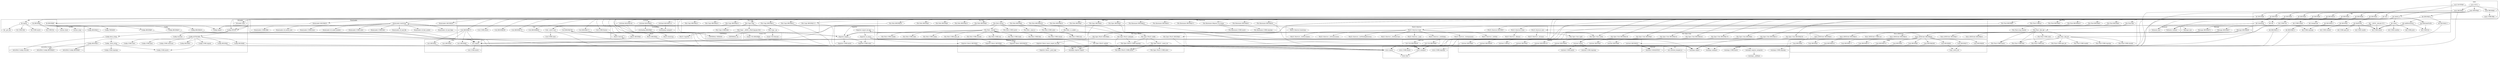 digraph {
graph [overlap=false]
subgraph cluster_XSLoader {
	label="XSLoader";
	"XSLoader::load";
}
subgraph cluster_File_Spec_Win32 {
	label="File::Spec::Win32";
	"File::Spec::Win32::_canon_cat";
	"File::Spec::Win32::splitdir";
	"File::Spec::Win32::splitpath";
	"File::Spec::Win32::CORE:subst";
	"File::Spec::Win32::CORE:match";
	"File::Spec::Win32::CORE:regcomp";
	"File::Spec::Win32::BEGIN@3";
	"File::Spec::Win32::catfile";
	"File::Spec::Win32::BEGIN@5";
}
subgraph cluster_Scalar_Util {
	label="Scalar::Util";
	"Scalar::Util::BEGIN@9";
	"Scalar::Util::blessed";
}
subgraph cluster_Exporter {
	label="Exporter";
	"Exporter::as_heavy";
	"Exporter::CORE:match";
	"Exporter::import";
	"Exporter::CORE:subst";
	"Exporter::export_ok_tags";
}
subgraph cluster_overload {
	label="overload";
	"overload::BEGIN@114";
	"overload::BEGIN@144";
	"overload::BEGIN@83";
}
subgraph cluster_File_Path {
	label="File::Path";
	"File::Path::_rmtree";
	"File::Path::BEGIN@4";
	"File::Path::CORE:match";
	"File::Path::rmtree";
	"File::Path::BEGIN@19";
	"File::Path::CORE:ftdir";
	"File::Path::CORE:chmod";
	"File::Path::BEGIN@329";
	"File::Path::_slash_lc";
	"File::Path::BEGIN@10";
	"File::Path::BEGIN@8";
	"File::Path::BEGIN@3";
	"File::Path::CORE:subst";
	"File::Path::BEGIN@6";
	"File::Path::CORE:readdir";
	"File::Path::CORE:chdir";
	"File::Path::CORE:unlink";
	"File::Path::BEGIN@7";
	"File::Path::CORE:open_dir";
	"File::Path::CORE:closedir";
	"File::Path::CORE:stat";
	"File::Path::CORE:rmdir";
	"File::Path::_is_subdir";
	"File::Path::BEGIN@18";
	"File::Path::CORE:lstat";
}
subgraph cluster_Term_ANSIColor {
	label="Term::ANSIColor";
	"Term::ANSIColor::BEGIN@26";
	"Term::ANSIColor::BEGIN@42";
	"Term::ANSIColor::BEGIN@23";
	"Term::ANSIColor::CORE:sort";
	"Term::ANSIColor::BEGIN@24";
	"Term::ANSIColor::BEGIN@22";
	"Term::ANSIColor::BEGIN@27";
}
subgraph cluster_File_Find {
	label="File::Find";
	"File::Find::BEGIN@4";
	"File::Find::CORE:regcomp";
	"File::Find::wrap_wanted";
	"File::Find::BEGIN@5";
	"File::Find::BEGIN@2";
	"File::Find::CORE:qr";
	"File::Find::BEGIN@3";
	"File::Find::CORE:lstat";
	"File::Find::CORE:subst";
	"File::Find::CORE:match";
	"File::Find::CORE:closedir";
	"File::Find::find";
	"File::Find::CORE:ftdir";
	"File::Find::CORE:open_dir";
	"File::Find::_find_opt";
	"File::Find::_find_dir";
	"File::Find::CORE:readdir";
	"File::Find::BEGIN@357";
}
subgraph cluster_File_Copy {
	label="File::Copy";
	"File::Copy::BEGIN@12";
	"File::Copy::BEGIN@11";
	"File::Copy::CORE:ftdir";
	"File::Copy::BEGIN@12.1";
	"File::Copy::__ANON__[File/Copy.pm:324]";
	"File::Copy::BEGIN@14";
	"File::Copy::_eq";
	"File::Copy::copy";
	"File::Copy::BEGIN@10";
	"File::Copy::BEGIN@13";
}
subgraph cluster_UNIVERSAL {
	label="UNIVERSAL";
	"UNIVERSAL::isa";
	"UNIVERSAL::VERSION";
}
subgraph cluster_Cwd {
	label="Cwd";
	"Cwd::BEGIN@209";
	"Cwd::BEGIN@170";
	"Cwd::BEGIN@843";
	"Cwd::BEGIN@171";
	"Cwd::_win32_cwd";
	"Cwd::CORE:fteexec";
	"Cwd::CORE:subst";
	"Cwd::BEGIN@172";
	"Cwd::CORE:match";
	"Cwd::BEGIN@783";
}
subgraph cluster_constant {
	label="constant";
	"constant::CORE:match";
	"constant::BEGIN@3";
	"constant::BEGIN@6";
	"constant::BEGIN@2";
	"constant::import";
	"constant::BEGIN@4";
	"constant::BEGIN@24";
	"constant::BEGIN@126";
	"constant::CORE:qr";
	"constant::CORE:regcomp";
	"constant::BEGIN@39";
	"constant::BEGIN@64";
}
subgraph cluster_version {
	label="version";
	"version::(cmp";
	"version::(bool";
}
subgraph cluster_Internals {
	label="Internals";
	"Internals::SvREADONLY";
}
subgraph cluster_File_Spec_Unix {
	label="File::Spec::Unix";
	"File::Spec::Unix::BEGIN@179";
	"File::Spec::Unix::BEGIN@4";
	"File::Spec::Unix::BEGIN@220";
	"File::Spec::Unix::BEGIN@127";
	"File::Spec::Unix::curdir";
	"File::Spec::Unix::BEGIN@136";
	"File::Spec::Unix::BEGIN@3";
	"File::Spec::Unix::BEGIN@145";
	"File::Spec::Unix::updir";
	"File::Spec::Unix::BEGIN@242";
}
subgraph cluster_Message {
	label="Message";
	"Message::BEGIN@57";
	"Message::BEGIN@40";
	"Message::new";
	"Message::BEGIN@74";
}
subgraph cluster_ActivePerl_Config {
	label="ActivePerl::Config";
	"ActivePerl::Config::BEGIN@3";
	"ActivePerl::Config::BEGIN@43";
	"ActivePerl::Config::override";
}
subgraph cluster_Win32 {
	label="Win32";
	"Win32::BEGIN@5";
	"Win32::CopyFile";
	"Win32::BEGIN@4";
	"Win32::bootstrap";
	"Win32::GetCwd";
}
subgraph cluster_vars {
	label="vars";
	"vars::BEGIN@8";
	"vars::import";
	"vars::CORE:match";
	"vars::BEGIN@7";
	"vars::BEGIN@3";
}
subgraph cluster_File_Spec {
	label="File::Spec";
	"File::Spec::BEGIN@4";
	"File::Spec::BEGIN@3";
}
subgraph cluster_main {
	label="main";
	"main::CORE:ftfile";
	"main::BEGIN@1";
	"main::BEGIN@2";
	"main::BEGIN@0";
	"main::NULL";
	"main::RUNTIME";
}
subgraph cluster_List_Util {
	label="List::Util";
	"List::Util::BEGIN@30";
	"List::Util::BEGIN@9";
}
subgraph cluster_warnings_register {
	label="warnings::register";
	"warnings::register::import";
}
subgraph cluster_Exporter_Heavy {
	label="Exporter::Heavy";
	"Exporter::Heavy::BEGIN@4";
	"Exporter::Heavy::heavy_export_ok_tags";
	"Exporter::Heavy::_push_tags";
	"Exporter::Heavy::BEGIN@202";
	"Exporter::Heavy::BEGIN@3";
}
subgraph cluster_lib {
	label="lib";
	"lib::_get_dirs";
	"lib::CORE:ftdir";
	"lib::import";
	"lib::CORE:match";
	"lib::CORE:ftis";
	"lib::BEGIN@8";
	"lib::BEGIN@6";
}
subgraph cluster_strict {
	label="strict";
	"strict::bits";
	"strict::unimport";
	"strict::CORE:match";
	"strict::CORE:regcomp";
	"strict::import";
}
subgraph cluster_Config {
	label="Config";
	"Config::CORE:unpack";
	"Config::CORE:subst";
	"Config::CORE:pack";
	"Config::BEGIN@9";
	"Config::AUTOLOAD";
	"Config::CORE:substcont";
	"Config::BEGIN@10";
	"Config::CORE:match";
	"Config::CORE:regcomp";
	"Config::BEGIN@11";
	"Config::BEGIN@7";
	"Config::_fetch_string";
	"Config::BEGIN@6";
	"Config::BEGIN@47";
	"Config::import";
	"Config::BEGIN@27";
	"Config::BEGIN@5";
	"Config::FETCH";
	"Config::TIEHASH";
	"Config::launcher";
	"Config::fetch_string";
}
subgraph cluster_overloading {
	label="overloading";
	"overloading::BEGIN@2";
	"overloading::unimport";
}
subgraph cluster_Win32_Shortcut {
	label="Win32::Shortcut";
	"Win32::Shortcut::DESTROY";
	"Win32::Shortcut::_GetArguments";
	"Win32::Shortcut::_Release";
	"Win32::Shortcut::_GetPath";
	"Win32::Shortcut::_GetDescription";
	"Win32::Shortcut::Load";
	"Win32::Shortcut::bootstrap";
	"Win32::Shortcut::_GetIconLocation";
	"Win32::Shortcut::_GetWorkingDirectory";
	"Win32::Shortcut::new";
	"Win32::Shortcut::_GetShowCmd";
	"Win32::Shortcut::_Load";
	"Win32::Shortcut::_Instance";
	"Win32::Shortcut::Close";
	"Win32::Shortcut::_GetHotkey";
}
subgraph cluster_DynaLoader {
	label="DynaLoader";
	"DynaLoader::CORE:ftfile";
	"DynaLoader::dl_install_xsub";
	"DynaLoader::CORE:ftsize";
	"DynaLoader::dl_undef_symbols";
	"DynaLoader::CORE:subst";
	"DynaLoader::CORE:ftdir";
	"DynaLoader::BEGIN@18";
	"DynaLoader::BEGIN@23";
	"DynaLoader::dl_load_file";
	"DynaLoader::bootstrap";
	"DynaLoader::dl_find_symbol";
	"DynaLoader::dl_load_flags";
}
subgraph cluster_Carp {
	label="Carp";
	"Carp::_fetch_sub";
	"Carp::BEGIN@49";
	"Carp::BEGIN@555";
	"Carp::BEGIN@6";
	"Carp::BEGIN@73";
	"Carp::BEGIN@5";
	"Carp::BEGIN@568";
	"Carp::BEGIN@131";
	"Carp::BEGIN@575";
	"Carp::BEGIN@171";
	"Carp::BEGIN@61";
	"Carp::BEGIN@3";
	"Carp::BEGIN@4";
}
subgraph cluster_del {
	label="del";
	"del::BEGIN@9";
	"del::check";
	"del::new";
	"del::BEGIN@3";
	"del::CORE:regcomp";
	"del::CORE:readline";
	"del::CORE:sort";
	"del::BEGIN@2.2";
	"del::CORE:ftis";
	"del::BEGIN@2";
	"del::addDestination";
	"del::CORE:open_dir";
	"del::BEGIN@10";
	"del::CORE:readdir";
	"del::BEGIN@7";
	"del::__ANON__[del.pm:237]";
	"del::BEGIN@3.3";
	"del::CORE:unlink";
	"del::changeLnks";
	"del::CORE:print";
	"del::BEGIN@2.5";
	"del::checkLink";
	"del::findLinksPreDir";
	"del::BEGIN@1";
	"del::BEGIN@4";
	"del::findPreDir";
	"del::BEGIN@5";
	"del::CORE:closedir";
	"del::BEGIN@11";
	"del::delete_d";
	"del::BEGIN@8";
	"del::CORE:match";
	"del::BEGIN@1.4";
	"del::BEGIN@6";
	"del::del";
}
subgraph cluster_warnings {
	label="warnings";
	"warnings::import";
	"warnings::register_categories";
	"warnings::CORE:regcomp";
	"warnings::unimport";
	"warnings::CORE:match";
	"warnings::_mkMask";
}
subgraph cluster_mro {
	label="mro";
	"mro::method_changed_in";
}
subgraph cluster_Verbosity {
	label="Verbosity";
	"Verbosity::verbose";
	"Verbosity::new";
}
subgraph cluster_File_Basename {
	label="File::Basename";
	"File::Basename::CORE:match";
	"File::Basename::BEGIN@52";
	"File::Basename::BEGIN@42";
	"File::Basename::BEGIN@50";
	"File::Basename::BEGIN@371";
	"File::Basename::BEGIN@51";
	"File::Basename::fileparse_set_fstype";
	"File::Basename::CORE:regcomp";
}
"del::BEGIN@7" -> "DynaLoader::BEGIN@18";
"File::Spec::Win32::catfile" -> "File::Spec::Win32::_canon_cat";
"Win32::Shortcut::Load" -> "Win32::Shortcut::_GetPath";
"del::BEGIN@11" -> "del::BEGIN@3.3";
"del::checkLink" -> "Win32::Shortcut::new";
"constant::BEGIN@24" -> "Internals::SvREADONLY";
"constant::import" -> "Internals::SvREADONLY";
"del::BEGIN@10" -> "File::Path::BEGIN@3";
"del::delete_d" -> "del::findLinksPreDir";
"File::Spec::Unix::BEGIN@127" -> "constant::CORE:qr";
"Exporter::export_ok_tags" -> "Exporter::as_heavy";
"del::BEGIN@10" -> "File::Path::BEGIN@4";
"del::findPreDir" -> "del::CORE:closedir";
"File::Find::_find_opt" -> "File::Find::_find_dir";
"warnings::register::import" -> "warnings::register_categories";
"Win32::Shortcut::Load" -> "Win32::Shortcut::_GetWorkingDirectory";
"Win32::Shortcut::Load" -> "Win32::Shortcut::_GetShowCmd";
"File::Copy::BEGIN@14" -> "Config::import";
"lib::BEGIN@6" -> "Config::import";
"DynaLoader::BEGIN@23" -> "Config::import";
"Exporter::as_heavy" -> "Exporter::Heavy::BEGIN@202";
"del::BEGIN@2" -> "strict::CORE:regcomp";
"del::BEGIN@8" -> "File::Spec::Unix::BEGIN@145";
"del::BEGIN@4" -> "File::Basename::BEGIN@51";
"main::BEGIN@2" -> "del::BEGIN@3";
"main::BEGIN@2" -> "del::BEGIN@9";
"del::BEGIN@4" -> "File::Basename::BEGIN@42";
"Config::AUTOLOAD" -> "Config::CORE:pack";
"del::BEGIN@5" -> "Cwd::BEGIN@170";
"File::Copy::__ANON__[File/Copy.pm:324]" -> "Win32::CopyFile";
"Carp::BEGIN@6" -> "warnings::unimport";
"Exporter::Heavy::BEGIN@202" -> "warnings::unimport";
"Carp::BEGIN@568" -> "warnings::unimport";
"File::Copy::BEGIN@12.1" -> "warnings::unimport";
"lib::import" -> "lib::_get_dirs";
"Term::ANSIColor::BEGIN@26" -> "Carp::BEGIN@131";
"del::check" -> "del::CORE:readline";
"File::Basename::fileparse_set_fstype" -> "File::Basename::CORE:regcomp";
"DynaLoader::bootstrap" -> "DynaLoader::dl_load_file";
"Cwd::BEGIN@172" -> "vars::BEGIN@7";
"del::BEGIN@10" -> "File::Path::BEGIN@18";
"del::BEGIN@5" -> "Cwd::BEGIN@209";
"File::Basename::fileparse_set_fstype" -> "File::Basename::CORE:match";
"Cwd::BEGIN@172" -> "vars::BEGIN@8";
"del::BEGIN@8" -> "File::Find::BEGIN@2";
"del::checkLink" -> "Win32::Shortcut::Load";
"del::check" -> "del::CORE:print";
"main::NULL" -> "main::BEGIN@1";
"File::Find::_find_opt" -> "File::Find::CORE:match";
"File::Find::_find_dir" -> "File::Find::CORE:match";
"del::new" -> "Verbosity::new";
"File::Path::rmtree" -> "File::Path::_rmtree";
"File::Path::_rmtree" -> "File::Path::_rmtree";
"File::Path::_rmtree" -> "File::Spec::Unix::updir";
"File::Find::find" -> "File::Find::wrap_wanted";
"del::BEGIN@9" -> "File::Copy::BEGIN@10";
"main::BEGIN@2" -> "del::BEGIN@5";
"Config::AUTOLOAD" -> "Config::CORE:subst";
"Message::BEGIN@40" -> "Term::ANSIColor::BEGIN@22";
"constant::import" -> "mro::method_changed_in";
"main::BEGIN@1" -> "warnings::CORE:regcomp";
"del::BEGIN@9" -> "File::Copy::BEGIN@12.1";
"del::BEGIN@8" -> "File::Find::BEGIN@357";
"overload::BEGIN@83" -> "overloading::BEGIN@2";
"Config::AUTOLOAD" -> "Config::BEGIN@6";
"Cwd::_win32_cwd" -> "Cwd::CORE:subst";
"File::Copy::copy" -> "File::Copy::_eq";
"Win32::Shortcut::Load" -> "Win32::Shortcut::_GetHotkey";
"del::BEGIN@4" -> "File::Basename::BEGIN@371";
"del::delete_d" -> "del::check";
"DynaLoader::bootstrap" -> "DynaLoader::dl_install_xsub";
"Cwd::BEGIN@783" -> "Win32::BEGIN@4";
"Config::fetch_string" -> "ActivePerl::Config::override";
"del::BEGIN@9" -> "File::Copy::BEGIN@13";
"del::checkLink" -> "Win32::Shortcut::Close";
"del::BEGIN@8" -> "File::Spec::BEGIN@3";
"del::BEGIN@8" -> "File::Spec::BEGIN@4";
"File::Spec::Unix::BEGIN@127" -> "constant::BEGIN@6";
"main::RUNTIME" -> "del::addDestination";
"del::findLinksPreDir" -> "del::CORE:ftis";
"del::addDestination" -> "del::CORE:ftis";
"DynaLoader::bootstrap" -> "DynaLoader::CORE:ftsize";
"main::BEGIN@2" -> "del::BEGIN@10";
"Exporter::as_heavy" -> "Exporter::Heavy::BEGIN@4";
"Message::BEGIN@40" -> "Term::ANSIColor::BEGIN@24";
"Config::AUTOLOAD" -> "Config::BEGIN@7";
"File::Copy::_eq" -> "Scalar::Util::blessed";
"del::BEGIN@8" -> "List::Util::BEGIN@30";
"lib::BEGIN@6" -> "Config::BEGIN@10";
"File::Path::_rmtree" -> "File::Spec::Win32::catfile";
"File::Spec::Unix::BEGIN@127" -> "constant::BEGIN@126";
"main::BEGIN@2" -> "del::BEGIN@4";
"DynaLoader::bootstrap" -> "DynaLoader::CORE:ftdir";
"del::BEGIN@11" -> "del::BEGIN@1";
"constant::import" -> "constant::CORE:match";
"main::BEGIN@2" -> "del::BEGIN@8";
"del::delete_d" -> "del::del";
"Exporter::as_heavy" -> "Exporter::Heavy::BEGIN@3";
"File::Path::_rmtree" -> "File::Path::CORE:ftdir";
"DynaLoader::bootstrap" -> "Win32::Shortcut::bootstrap";
"Carp::BEGIN@73" -> "Carp::_fetch_sub";
"Carp::BEGIN@61" -> "Carp::_fetch_sub";
"del::BEGIN@8" -> "File::Find::BEGIN@3";
"DynaLoader::bootstrap" -> "Win32::bootstrap";
"Cwd::_win32_cwd" -> "Win32::GetCwd";
"Win32::GetCwd" -> "Win32::GetCwd";
"Term::ANSIColor::BEGIN@26" -> "Carp::BEGIN@4";
"lib::BEGIN@6" -> "Config::BEGIN@9";
"del::BEGIN@5" -> "XSLoader::load";
"del::BEGIN@8" -> "XSLoader::load";
"File::Path::BEGIN@19" -> "vars::import";
"File::Spec::BEGIN@4" -> "vars::import";
"File::Spec::Win32::BEGIN@5" -> "vars::import";
"constant::BEGIN@6" -> "vars::import";
"Win32::BEGIN@5" -> "vars::import";
"File::Spec::Unix::BEGIN@4" -> "vars::import";
"Config::BEGIN@11" -> "vars::import";
"Config::BEGIN@7" -> "vars::import";
"Cwd::BEGIN@172" -> "vars::import";
"File::Path::_is_subdir" -> "File::Spec::Win32::splitdir";
"File::Find::_find_dir" -> "File::Find::CORE:readdir";
"File::Spec::Unix::BEGIN@145" -> "constant::import";
"File::Spec::Unix::BEGIN@220" -> "constant::import";
"File::Spec::Unix::BEGIN@136" -> "constant::import";
"File::Spec::Unix::BEGIN@242" -> "constant::import";
"File::Spec::Unix::BEGIN@127" -> "constant::import";
"Config::BEGIN@27" -> "ActivePerl::Config::BEGIN@43";
"Term::ANSIColor::BEGIN@42" -> "Exporter::Heavy::heavy_export_ok_tags";
"del::BEGIN@8" -> "File::Spec::Win32::BEGIN@3";
"File::Find::_find_dir" -> "del::__ANON__[del.pm:237]";
"Term::ANSIColor::BEGIN@26" -> "Carp::BEGIN@5";
"del::BEGIN@8" -> "File::Spec::Unix::BEGIN@3";
"lib::import" -> "lib::CORE:ftis";
"File::Spec::Unix::BEGIN@127" -> "constant::BEGIN@3";
"Term::ANSIColor::BEGIN@26" -> "Carp::BEGIN@555";
"Exporter::import" -> "Exporter::CORE:match";
"Term::ANSIColor::BEGIN@26" -> "Carp::BEGIN@49";
"File::Find::_find_dir" -> "File::Find::CORE:closedir";
"File::Find::_find_opt" -> "File::Find::CORE:lstat";
"File::Find::_find_dir" -> "File::Find::CORE:lstat";
"del::BEGIN@8" -> "File::Spec::Unix::BEGIN@4";
"del::delete_d" -> "del::checkLink";
"constant::import" -> "constant::CORE:regcomp";
"del::BEGIN@1" -> "strict::import";
"List::Util::BEGIN@9" -> "strict::import";
"File::Spec::BEGIN@3" -> "strict::import";
"File::Path::BEGIN@4" -> "strict::import";
"Config::BEGIN@9" -> "strict::import";
"Carp::BEGIN@4" -> "strict::import";
"Win32::BEGIN@4" -> "strict::import";
"Cwd::BEGIN@170" -> "strict::import";
"File::Find::BEGIN@3" -> "strict::import";
"constant::BEGIN@3" -> "strict::import";
"vars::BEGIN@8" -> "strict::import";
"Exporter::Heavy::BEGIN@3" -> "strict::import";
"Scalar::Util::BEGIN@9" -> "strict::import";
"ActivePerl::Config::BEGIN@3" -> "strict::import";
"del::BEGIN@1.4" -> "strict::import";
"File::Spec::Unix::BEGIN@3" -> "strict::import";
"File::Spec::Win32::BEGIN@3" -> "strict::import";
"del::BEGIN@2" -> "strict::import";
"File::Copy::BEGIN@11" -> "strict::import";
"Term::ANSIColor::BEGIN@23" -> "strict::import";
"Config::BEGIN@5" -> "strict::import";
"File::Basename::BEGIN@50" -> "strict::import";
"File::Find::BEGIN@357" -> "strict::import";
"lib::BEGIN@8" -> "strict::import";
"lib::BEGIN@6" -> "version::(bool";
"File::Spec::Unix::BEGIN@127" -> "constant::BEGIN@2";
"del::BEGIN@9" -> "File::Copy::BEGIN@11";
"del::BEGIN@9" -> "overload::BEGIN@114";
"Win32::Shortcut::Load" -> "Win32::Shortcut::_Load";
"del::BEGIN@5" -> "Cwd::BEGIN@843";
"File::Spec::Unix::BEGIN@127" -> "constant::BEGIN@64";
"del::BEGIN@8" -> "File::Spec::Unix::BEGIN@136";
"List::Util::BEGIN@30" -> "strict::unimport";
"File::Spec::Unix::BEGIN@179" -> "strict::unimport";
"Carp::BEGIN@555" -> "strict::unimport";
"File::Path::BEGIN@329" -> "strict::unimport";
"Config::BEGIN@47" -> "strict::unimport";
"Exporter::Heavy::BEGIN@4" -> "strict::unimport";
"constant::BEGIN@39" -> "strict::unimport";
"Carp::BEGIN@131" -> "strict::unimport";
"constant::BEGIN@64" -> "strict::unimport";
"Carp::BEGIN@575" -> "strict::unimport";
"constant::BEGIN@126" -> "strict::unimport";
"Cwd::BEGIN@843" -> "strict::unimport";
"del::BEGIN@8" -> "Scalar::Util::BEGIN@9";
"main::BEGIN@2" -> "del::BEGIN@6";
"del::BEGIN@9" -> "File::Copy::BEGIN@12";
"del::BEGIN@10" -> "File::Path::BEGIN@329";
"del::BEGIN@10" -> "File::Path::BEGIN@8";
"del::BEGIN@10" -> "File::Path::BEGIN@10";
"File::Path::rmtree" -> "File::Path::CORE:subst";
"File::Find::_find_dir" -> "File::Find::CORE:regcomp";
"del::BEGIN@9" -> "File::Copy::BEGIN@14";
"del::BEGIN@8" -> "List::Util::BEGIN@9";
"del::BEGIN@10" -> "File::Path::BEGIN@19";
"del::BEGIN@5" -> "Cwd::CORE:match";
"lib::import" -> "lib::CORE:match";
"File::Find::_find_dir" -> "File::Find::CORE:ftdir";
"File::Find::_find_opt" -> "File::Find::CORE:ftdir";
"del::BEGIN@10" -> "File::Path::BEGIN@6";
"overload::BEGIN@114" -> "overloading::unimport";
"overload::BEGIN@83" -> "overloading::unimport";
"File::Path::_rmtree" -> "File::Path::CORE:readdir";
"File::Path::_rmtree" -> "File::Path::CORE:stat";
"del::delete_d" -> "del::CORE:unlink";
"del::delete_d" -> "del::changeLnks";
"Config::AUTOLOAD" -> "Config::CORE:substcont";
"Message::BEGIN@40" -> "Term::ANSIColor::BEGIN@42";
"Config::FETCH" -> "Config::AUTOLOAD";
"File::Spec::Unix::BEGIN@127" -> "constant::BEGIN@4";
"del::BEGIN@3.3" -> "del::BEGIN@2.5";
"del::delete_d" -> "Verbosity::verbose";
"del::findPreDir" -> "Verbosity::verbose";
"del::addDestination" -> "Verbosity::verbose";
"del::check" -> "Verbosity::verbose";
"del::delete_d" -> "del::findPreDir";
"Win32::Shortcut::Close" -> "Win32::Shortcut::_Release";
"del::BEGIN@8" -> "File::Spec::Unix::BEGIN@220";
"del::BEGIN@6" -> "Config::FETCH";
"File::Copy::copy" -> "Config::FETCH";
"del::BEGIN@7" -> "Config::FETCH";
"Config::FETCH" -> "Config::launcher";
"Config::FETCH" -> "Config::fetch_string";
"File::Path::_rmtree" -> "File::Path::CORE:chdir";
"del::BEGIN@8" -> "File::Spec::Unix::BEGIN@242";
"File::Find::_find_dir" -> "File::Find::CORE:open_dir";
"del::BEGIN@10" -> "File::Path::BEGIN@7";
"File::Path::_rmtree" -> "File::Path::CORE:open_dir";
"Config::BEGIN@27" -> "ActivePerl::Config::BEGIN@3";
"Config::fetch_string" -> "Config::_fetch_string";
"Win32::Shortcut::Load" -> "Win32::Shortcut::_GetIconLocation";
"File::Path::_rmtree" -> "File::Path::CORE:chmod";
"lib::import" -> "lib::CORE:ftdir";
"del::BEGIN@4" -> "File::Basename::BEGIN@52";
"Win32::Shortcut::new" -> "Win32::Shortcut::_Instance";
"del::findPreDir" -> "del::CORE:regcomp";
"del::checkLink" -> "del::CORE:regcomp";
"DynaLoader::bootstrap" -> "DynaLoader::CORE:subst";
"Config::AUTOLOAD" -> "Config::CORE:unpack";
"del::delete_d" -> "del::CORE:sort";
"Cwd::BEGIN@172" -> "vars::BEGIN@3";
"File::Path::rmtree" -> "File::Path::CORE:match";
"del::del" -> "File::Path::rmtree";
"del::BEGIN@11" -> "del::BEGIN@2.2";
"Term::ANSIColor::BEGIN@26" -> "Carp::BEGIN@6";
"del::BEGIN@3.3" -> "Message::BEGIN@57";
"File::Path::_rmtree" -> "File::Path::CORE:unlink";
"File::Spec::Win32::splitpath" -> "File::Spec::Win32::CORE:regcomp";
"File::Spec::Win32::catfile" -> "File::Spec::Win32::CORE:regcomp";
"Cwd::BEGIN@783" -> "UNIVERSAL::VERSION";
"del::BEGIN@5" -> "Cwd::BEGIN@171";
"lib::BEGIN@6" -> "Config::BEGIN@47";
"del::BEGIN@8" -> "File::Spec::Unix::BEGIN@127";
"Win32::Shortcut::Load" -> "Win32::Shortcut::_GetArguments";
"lib::BEGIN@6" -> "version::(cmp";
"File::Path::_is_subdir" -> "File::Spec::Win32::splitpath";
"File::Find::_find_opt" -> "File::Find::CORE:subst";
"del::BEGIN@8" -> "File::Find::CORE:qr";
"Term::ANSIColor::BEGIN@26" -> "Carp::BEGIN@61";
"del::BEGIN@8" -> "File::Spec::Win32::BEGIN@5";
"del::BEGIN@5" -> "Cwd::CORE:fteexec";
"Verbosity::new" -> "Message::new";
"Cwd::BEGIN@783" -> "DynaLoader::bootstrap";
"del::BEGIN@7" -> "DynaLoader::bootstrap";
"del::BEGIN@9" -> "overload::BEGIN@144";
"Term::ANSIColor::BEGIN@42" -> "Exporter::export_ok_tags";
"warnings::register_categories" -> "warnings::_mkMask";
"File::Path::_rmtree" -> "File::Path::CORE:lstat";
"File::Path::rmtree" -> "File::Path::CORE:lstat";
"lib::BEGIN@6" -> "Config::TIEHASH";
"File::Copy::copy" -> "File::Copy::CORE:ftdir";
"File::Path::rmtree" -> "UNIVERSAL::isa";
"del::check" -> "del::CORE:match";
"del::__ANON__[del.pm:237]" -> "del::CORE:match";
"del::addDestination" -> "del::CORE:match";
"del::findPreDir" -> "del::CORE:match";
"del::checkLink" -> "del::CORE:match";
"del::findLinksPreDir" -> "del::CORE:match";
"Exporter::Heavy::heavy_export_ok_tags" -> "Exporter::Heavy::_push_tags";
"del::BEGIN@3.3" -> "Message::BEGIN@40";
"del::BEGIN@3.3" -> "del::BEGIN@1.4";
"lib::BEGIN@6" -> "Config::BEGIN@11";
"del::BEGIN@5" -> "Cwd::BEGIN@172";
"Win32::GetCwd" -> "Cwd::BEGIN@783";
"main::RUNTIME" -> "del::new";
"del::BEGIN@6" -> "lib::BEGIN@6";
"File::Copy::copy" -> "File::Copy::__ANON__[File/Copy.pm:324]";
"main::BEGIN@1" -> "warnings::CORE:match";
"Term::ANSIColor::BEGIN@26" -> "Exporter::import";
"del::BEGIN@8" -> "Exporter::import";
"Message::BEGIN@74" -> "Exporter::import";
"del::BEGIN@9" -> "Exporter::import";
"del::BEGIN@4" -> "Exporter::import";
"del::BEGIN@5" -> "Exporter::import";
"Cwd::BEGIN@171" -> "Exporter::import";
"del::BEGIN@7" -> "Exporter::import";
"Message::BEGIN@57" -> "Exporter::import";
"del::BEGIN@10" -> "Exporter::import";
"File::Path::BEGIN@6" -> "Exporter::import";
"Message::BEGIN@40" -> "Exporter::import";
"File::Path::_rmtree" -> "File::Path::CORE:rmdir";
"del::BEGIN@4" -> "File::Basename::BEGIN@50";
"Config::AUTOLOAD" -> "Config::BEGIN@5";
"del::BEGIN@2.2" -> "warnings::import";
"File::Copy::BEGIN@12" -> "warnings::import";
"Term::ANSIColor::BEGIN@24" -> "warnings::import";
"main::BEGIN@1" -> "warnings::import";
"Config::BEGIN@10" -> "warnings::import";
"del::BEGIN@3" -> "warnings::import";
"del::BEGIN@2.5" -> "warnings::import";
"File::Find::BEGIN@4" -> "warnings::import";
"overloading::BEGIN@2" -> "warnings::import";
"File::Basename::BEGIN@52" -> "warnings::import";
"Carp::BEGIN@5" -> "warnings::import";
"Config::BEGIN@6" -> "warnings::import";
"Term::ANSIColor::BEGIN@26" -> "Carp::BEGIN@568";
"File::Path::_rmtree" -> "File::Path::CORE:closedir";
"File::Spec::Unix::BEGIN@127" -> "constant::BEGIN@39";
"main::BEGIN@2" -> "del::BEGIN@7";
"Config::_fetch_string" -> "Config::CORE:regcomp";
"Win32::Shortcut::Load" -> "Win32::Shortcut::_GetDescription";
"DynaLoader::bootstrap" -> "DynaLoader::dl_find_symbol";
"main::NULL" -> "main::BEGIN@0";
"File::Spec::Win32::_canon_cat" -> "File::Spec::Win32::CORE:subst";
"DynaLoader::bootstrap" -> "DynaLoader::CORE:ftfile";
"strict::import" -> "strict::bits";
"strict::unimport" -> "strict::bits";
"main::BEGIN@0" -> "main::CORE:ftfile";
"File::Path::rmtree" -> "File::Path::_is_subdir";
"constant::BEGIN@4" -> "warnings::register::import";
"File::Find::BEGIN@5" -> "warnings::register::import";
"overload::BEGIN@144" -> "warnings::register::import";
"vars::BEGIN@7" -> "warnings::register::import";
"main::RUNTIME" -> "del::delete_d";
"del::BEGIN@8" -> "File::Spec::Unix::BEGIN@179";
"main::BEGIN@2" -> "del::BEGIN@11";
"Message::BEGIN@40" -> "Term::ANSIColor::BEGIN@23";
"Message::BEGIN@40" -> "Term::ANSIColor::BEGIN@27";
"del::BEGIN@4" -> "File::Basename::fileparse_set_fstype";
"File::Spec::Win32::splitpath" -> "File::Spec::Win32::CORE:match";
"File::Spec::Win32::_canon_cat" -> "File::Spec::Win32::CORE:match";
"File::Spec::Win32::catfile" -> "File::Spec::Win32::CORE:match";
"File::Spec::Win32::splitdir" -> "File::Spec::Win32::CORE:match";
"del::BEGIN@9" -> "overload::BEGIN@83";
"DynaLoader::bootstrap" -> "DynaLoader::dl_undef_symbols";
"del::checkLink" -> "Win32::Shortcut::DESTROY";
"Cwd::BEGIN@783" -> "Win32::BEGIN@5";
"del::BEGIN@3.3" -> "Message::BEGIN@74";
"Message::BEGIN@40" -> "Term::ANSIColor::CORE:sort";
"del::findPreDir" -> "del::CORE:open_dir";
"del::BEGIN@8" -> "File::Spec::Unix::curdir";
"File::Path::_rmtree" -> "File::Spec::Unix::curdir";
"del::findPreDir" -> "del::CORE:readdir";
"del::delete_d" -> "File::Copy::copy";
"Config::_fetch_string" -> "Config::CORE:match";
"Config::AUTOLOAD" -> "Config::CORE:match";
"File::Path::rmtree" -> "File::Path::_slash_lc";
"Exporter::import" -> "Exporter::CORE:subst";
"Exporter::as_heavy" -> "Exporter::CORE:subst";
"Term::ANSIColor::BEGIN@26" -> "Carp::BEGIN@73";
"del::BEGIN@6" -> "lib::BEGIN@8";
"main::NULL" -> "main::BEGIN@2";
"del::BEGIN@2" -> "strict::CORE:match";
"File::Spec::Unix::BEGIN@127" -> "constant::BEGIN@24";
"Term::ANSIColor::BEGIN@26" -> "Carp::BEGIN@171";
"File::Path::rmtree" -> "Cwd::_win32_cwd";
"File::Find::_find_opt" -> "Cwd::_win32_cwd";
"del::BEGIN@6" -> "lib::import";
"del::BEGIN@8" -> "File::Find::BEGIN@5";
"Message::BEGIN@40" -> "Term::ANSIColor::BEGIN@26";
"Term::ANSIColor::BEGIN@26" -> "Carp::BEGIN@3";
"Term::ANSIColor::BEGIN@26" -> "Carp::BEGIN@575";
"del::BEGIN@8" -> "File::Find::BEGIN@4";
"vars::import" -> "vars::CORE:match";
"del::BEGIN@7" -> "DynaLoader::BEGIN@23";
"DynaLoader::bootstrap" -> "DynaLoader::dl_load_flags";
"main::BEGIN@2" -> "del::BEGIN@2";
"del::findLinksPreDir" -> "File::Find::find";
"Config::AUTOLOAD" -> "Config::BEGIN@27";
"File::Find::find" -> "File::Find::_find_opt";
}
